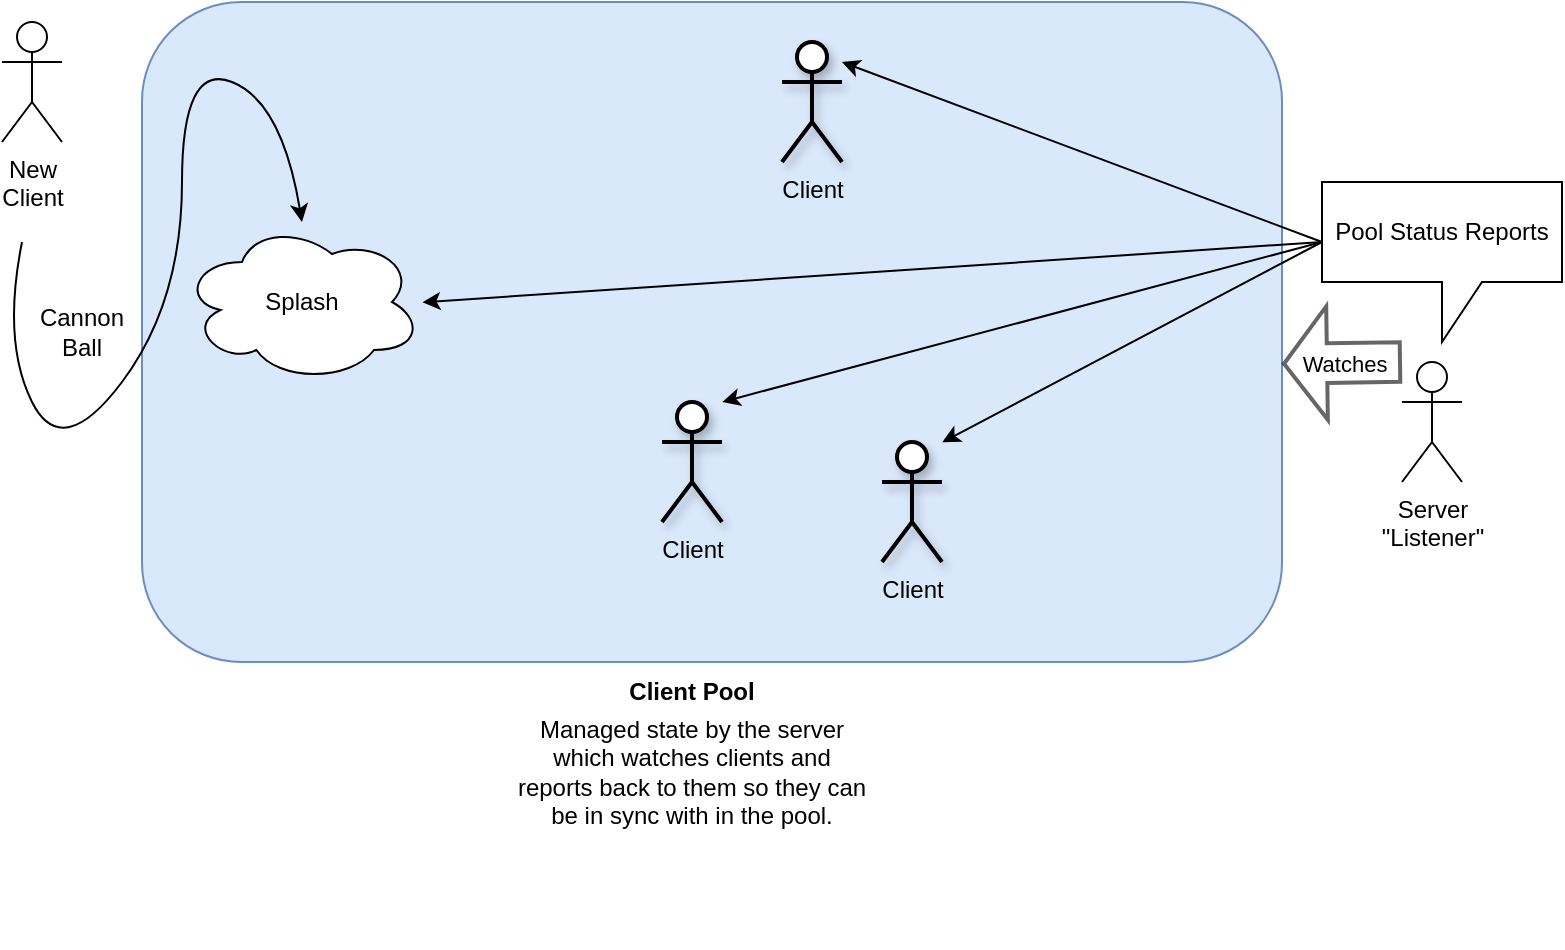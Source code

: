 <mxfile version="24.7.7">
  <diagram name="Page-1" id="SHV-jP_yBkxC12DWt-MA">
    <mxGraphModel dx="2491" dy="614" grid="1" gridSize="10" guides="1" tooltips="1" connect="1" arrows="1" fold="1" page="1" pageScale="1" pageWidth="850" pageHeight="1100" math="0" shadow="0">
      <root>
        <mxCell id="0" />
        <mxCell id="1" parent="0" />
        <mxCell id="sFiPJcBpH0zs9qXeXNjr-3" value="" style="rounded=1;whiteSpace=wrap;html=1;fillColor=#dae8fc;strokeColor=#6c8ebf;" vertex="1" parent="1">
          <mxGeometry x="-760" y="360" width="570" height="330" as="geometry" />
        </mxCell>
        <mxCell id="sFiPJcBpH0zs9qXeXNjr-4" value="Server&lt;br&gt;&quot;Listener&quot;" style="shape=umlActor;verticalLabelPosition=bottom;verticalAlign=top;html=1;outlineConnect=0;" vertex="1" parent="1">
          <mxGeometry x="-130" y="540" width="30" height="60" as="geometry" />
        </mxCell>
        <mxCell id="sFiPJcBpH0zs9qXeXNjr-11" value="&lt;div&gt;New&lt;/div&gt;&lt;div&gt;Client&lt;br&gt;&lt;/div&gt;" style="shape=umlActor;verticalLabelPosition=bottom;verticalAlign=top;html=1;outlineConnect=0;" vertex="1" parent="1">
          <mxGeometry x="-830" y="370" width="30" height="60" as="geometry" />
        </mxCell>
        <mxCell id="sFiPJcBpH0zs9qXeXNjr-13" value="Client" style="shape=umlActor;verticalLabelPosition=bottom;verticalAlign=top;html=1;outlineConnect=0;strokeWidth=2;perimeterSpacing=2;shadow=1;movable=1;resizable=1;rotatable=1;deletable=1;editable=1;locked=0;connectable=1;points=[[0,0.333,0,0,0],[0.25,0.1,0,0,0],[0.5,0,0,0,0],[0.5,0.5,0,0,0],[0.75,0.1,0,0,0],[1,0.333,0,0,0]];" vertex="1" parent="1">
          <mxGeometry x="-440" y="380" width="30" height="60" as="geometry" />
        </mxCell>
        <mxCell id="sFiPJcBpH0zs9qXeXNjr-14" value="Client" style="shape=umlActor;verticalLabelPosition=bottom;verticalAlign=top;html=1;outlineConnect=0;strokeWidth=2;perimeterSpacing=2;shadow=1;movable=1;resizable=1;rotatable=1;deletable=1;editable=1;locked=0;connectable=1;points=[[0,0.333,0,0,0],[0.25,0.1,0,0,0],[0.5,0,0,0,0],[0.5,0.5,0,0,0],[0.75,0.1,0,0,0],[1,0.333,0,0,0]];" vertex="1" parent="1">
          <mxGeometry x="-500" y="560" width="30" height="60" as="geometry" />
        </mxCell>
        <mxCell id="sFiPJcBpH0zs9qXeXNjr-15" value="Client" style="shape=umlActor;verticalLabelPosition=bottom;verticalAlign=top;html=1;outlineConnect=0;strokeWidth=2;perimeterSpacing=2;shadow=1;movable=1;resizable=1;rotatable=1;deletable=1;editable=1;locked=0;connectable=1;points=[[0,0.333,0,0,0],[0.25,0.1,0,0,0],[0.5,0,0,0,0],[0.5,0.5,0,0,0],[0.75,0.1,0,0,0],[1,0.333,0,0,0]];" vertex="1" parent="1">
          <mxGeometry x="-390" y="580" width="30" height="60" as="geometry" />
        </mxCell>
        <mxCell id="sFiPJcBpH0zs9qXeXNjr-16" value="" style="endArrow=none;startArrow=classic;html=1;rounded=0;exitX=0.509;exitY=0.606;exitDx=0;exitDy=0;exitPerimeter=0;strokeColor=default;align=center;verticalAlign=middle;fontFamily=Helvetica;fontSize=11;fontColor=default;labelBackgroundColor=default;endFill=0;" edge="1" parent="1" source="sFiPJcBpH0zs9qXeXNjr-3">
          <mxGeometry width="50" height="50" relative="1" as="geometry">
            <mxPoint x="-300" y="450" as="sourcePoint" />
            <mxPoint x="-170" y="480" as="targetPoint" />
          </mxGeometry>
        </mxCell>
        <mxCell id="sFiPJcBpH0zs9qXeXNjr-17" value="" style="endArrow=none;startArrow=classic;html=1;rounded=0;exitX=0.702;exitY=0.667;exitDx=0;exitDy=0;exitPerimeter=0;endFill=0;" edge="1" parent="1" source="sFiPJcBpH0zs9qXeXNjr-3">
          <mxGeometry width="50" height="50" relative="1" as="geometry">
            <mxPoint x="-370" y="530" as="sourcePoint" />
            <mxPoint x="-170" y="480" as="targetPoint" />
          </mxGeometry>
        </mxCell>
        <mxCell id="sFiPJcBpH0zs9qXeXNjr-18" value="" style="endArrow=none;startArrow=classic;html=1;rounded=0;exitX=0.246;exitY=0.455;exitDx=0;exitDy=0;exitPerimeter=0;strokeColor=default;align=center;verticalAlign=middle;fontFamily=Helvetica;fontSize=11;fontColor=default;labelBackgroundColor=default;endFill=0;" edge="1" parent="1" source="sFiPJcBpH0zs9qXeXNjr-3">
          <mxGeometry width="50" height="50" relative="1" as="geometry">
            <mxPoint x="-460" y="550" as="sourcePoint" />
            <mxPoint x="-170" y="480" as="targetPoint" />
          </mxGeometry>
        </mxCell>
        <mxCell id="sFiPJcBpH0zs9qXeXNjr-19" value="" style="endArrow=none;startArrow=classic;html=1;rounded=0;exitX=0.614;exitY=0.091;exitDx=0;exitDy=0;exitPerimeter=0;strokeColor=default;align=center;verticalAlign=middle;fontFamily=Helvetica;fontSize=11;fontColor=default;labelBackgroundColor=default;endFill=0;" edge="1" parent="1" source="sFiPJcBpH0zs9qXeXNjr-3">
          <mxGeometry width="50" height="50" relative="1" as="geometry">
            <mxPoint x="-180" y="430" as="sourcePoint" />
            <mxPoint x="-170" y="480" as="targetPoint" />
          </mxGeometry>
        </mxCell>
        <mxCell id="sFiPJcBpH0zs9qXeXNjr-20" value="" style="curved=1;endArrow=classic;html=1;rounded=0;" edge="1" parent="1">
          <mxGeometry width="50" height="50" relative="1" as="geometry">
            <mxPoint x="-820" y="480" as="sourcePoint" />
            <mxPoint x="-680" y="470" as="targetPoint" />
            <Array as="points">
              <mxPoint x="-830" y="530" />
              <mxPoint x="-800" y="590" />
              <mxPoint x="-740" y="510" />
              <mxPoint x="-740" y="390" />
              <mxPoint x="-690" y="410" />
            </Array>
          </mxGeometry>
        </mxCell>
        <mxCell id="sFiPJcBpH0zs9qXeXNjr-21" value="Splash" style="ellipse;shape=cloud;whiteSpace=wrap;html=1;" vertex="1" parent="1">
          <mxGeometry x="-740" y="470" width="120" height="80" as="geometry" />
        </mxCell>
        <mxCell id="sFiPJcBpH0zs9qXeXNjr-22" value="&lt;div&gt;Cannon&lt;/div&gt;&lt;div&gt;Ball&lt;br&gt;&lt;/div&gt;" style="text;html=1;align=center;verticalAlign=middle;whiteSpace=wrap;rounded=0;" vertex="1" parent="1">
          <mxGeometry x="-820" y="510" width="60" height="30" as="geometry" />
        </mxCell>
        <mxCell id="sFiPJcBpH0zs9qXeXNjr-24" value="&lt;b&gt;Client Pool&lt;/b&gt;" style="text;html=1;align=center;verticalAlign=middle;whiteSpace=wrap;rounded=0;" vertex="1" parent="1">
          <mxGeometry x="-580" y="690" width="190" height="30" as="geometry" />
        </mxCell>
        <mxCell id="sFiPJcBpH0zs9qXeXNjr-25" value="&lt;div align=&quot;center&quot;&gt;Managed state by the server which watches clients and reports back to them so they can be in sync with in the pool.&lt;/div&gt;" style="text;html=1;whiteSpace=wrap;overflow=hidden;rounded=0;align=center;" vertex="1" parent="1">
          <mxGeometry x="-575" y="710" width="180" height="120" as="geometry" />
        </mxCell>
        <mxCell id="sFiPJcBpH0zs9qXeXNjr-27" value="Pool Status Reports" style="shape=callout;whiteSpace=wrap;html=1;perimeter=calloutPerimeter;" vertex="1" parent="1">
          <mxGeometry x="-170" y="450" width="120" height="80" as="geometry" />
        </mxCell>
        <mxCell id="sFiPJcBpH0zs9qXeXNjr-28" value="" style="shape=flexArrow;endArrow=classic;html=1;rounded=0;entryX=0.998;entryY=0.536;entryDx=0;entryDy=0;entryPerimeter=0;strokeWidth=2;opacity=60;endWidth=34.902;endSize=6.506;width=18.824;" edge="1" parent="1">
          <mxGeometry width="50" height="50" relative="1" as="geometry">
            <mxPoint x="-130" y="540" as="sourcePoint" />
            <mxPoint x="-190.0" y="540.88" as="targetPoint" />
          </mxGeometry>
        </mxCell>
        <mxCell id="sFiPJcBpH0zs9qXeXNjr-29" value="Watches" style="edgeLabel;html=1;align=center;verticalAlign=middle;resizable=0;points=[];" vertex="1" connectable="0" parent="sFiPJcBpH0zs9qXeXNjr-28">
          <mxGeometry x="0.036" y="-1" relative="1" as="geometry">
            <mxPoint x="2" y="1" as="offset" />
          </mxGeometry>
        </mxCell>
      </root>
    </mxGraphModel>
  </diagram>
</mxfile>
